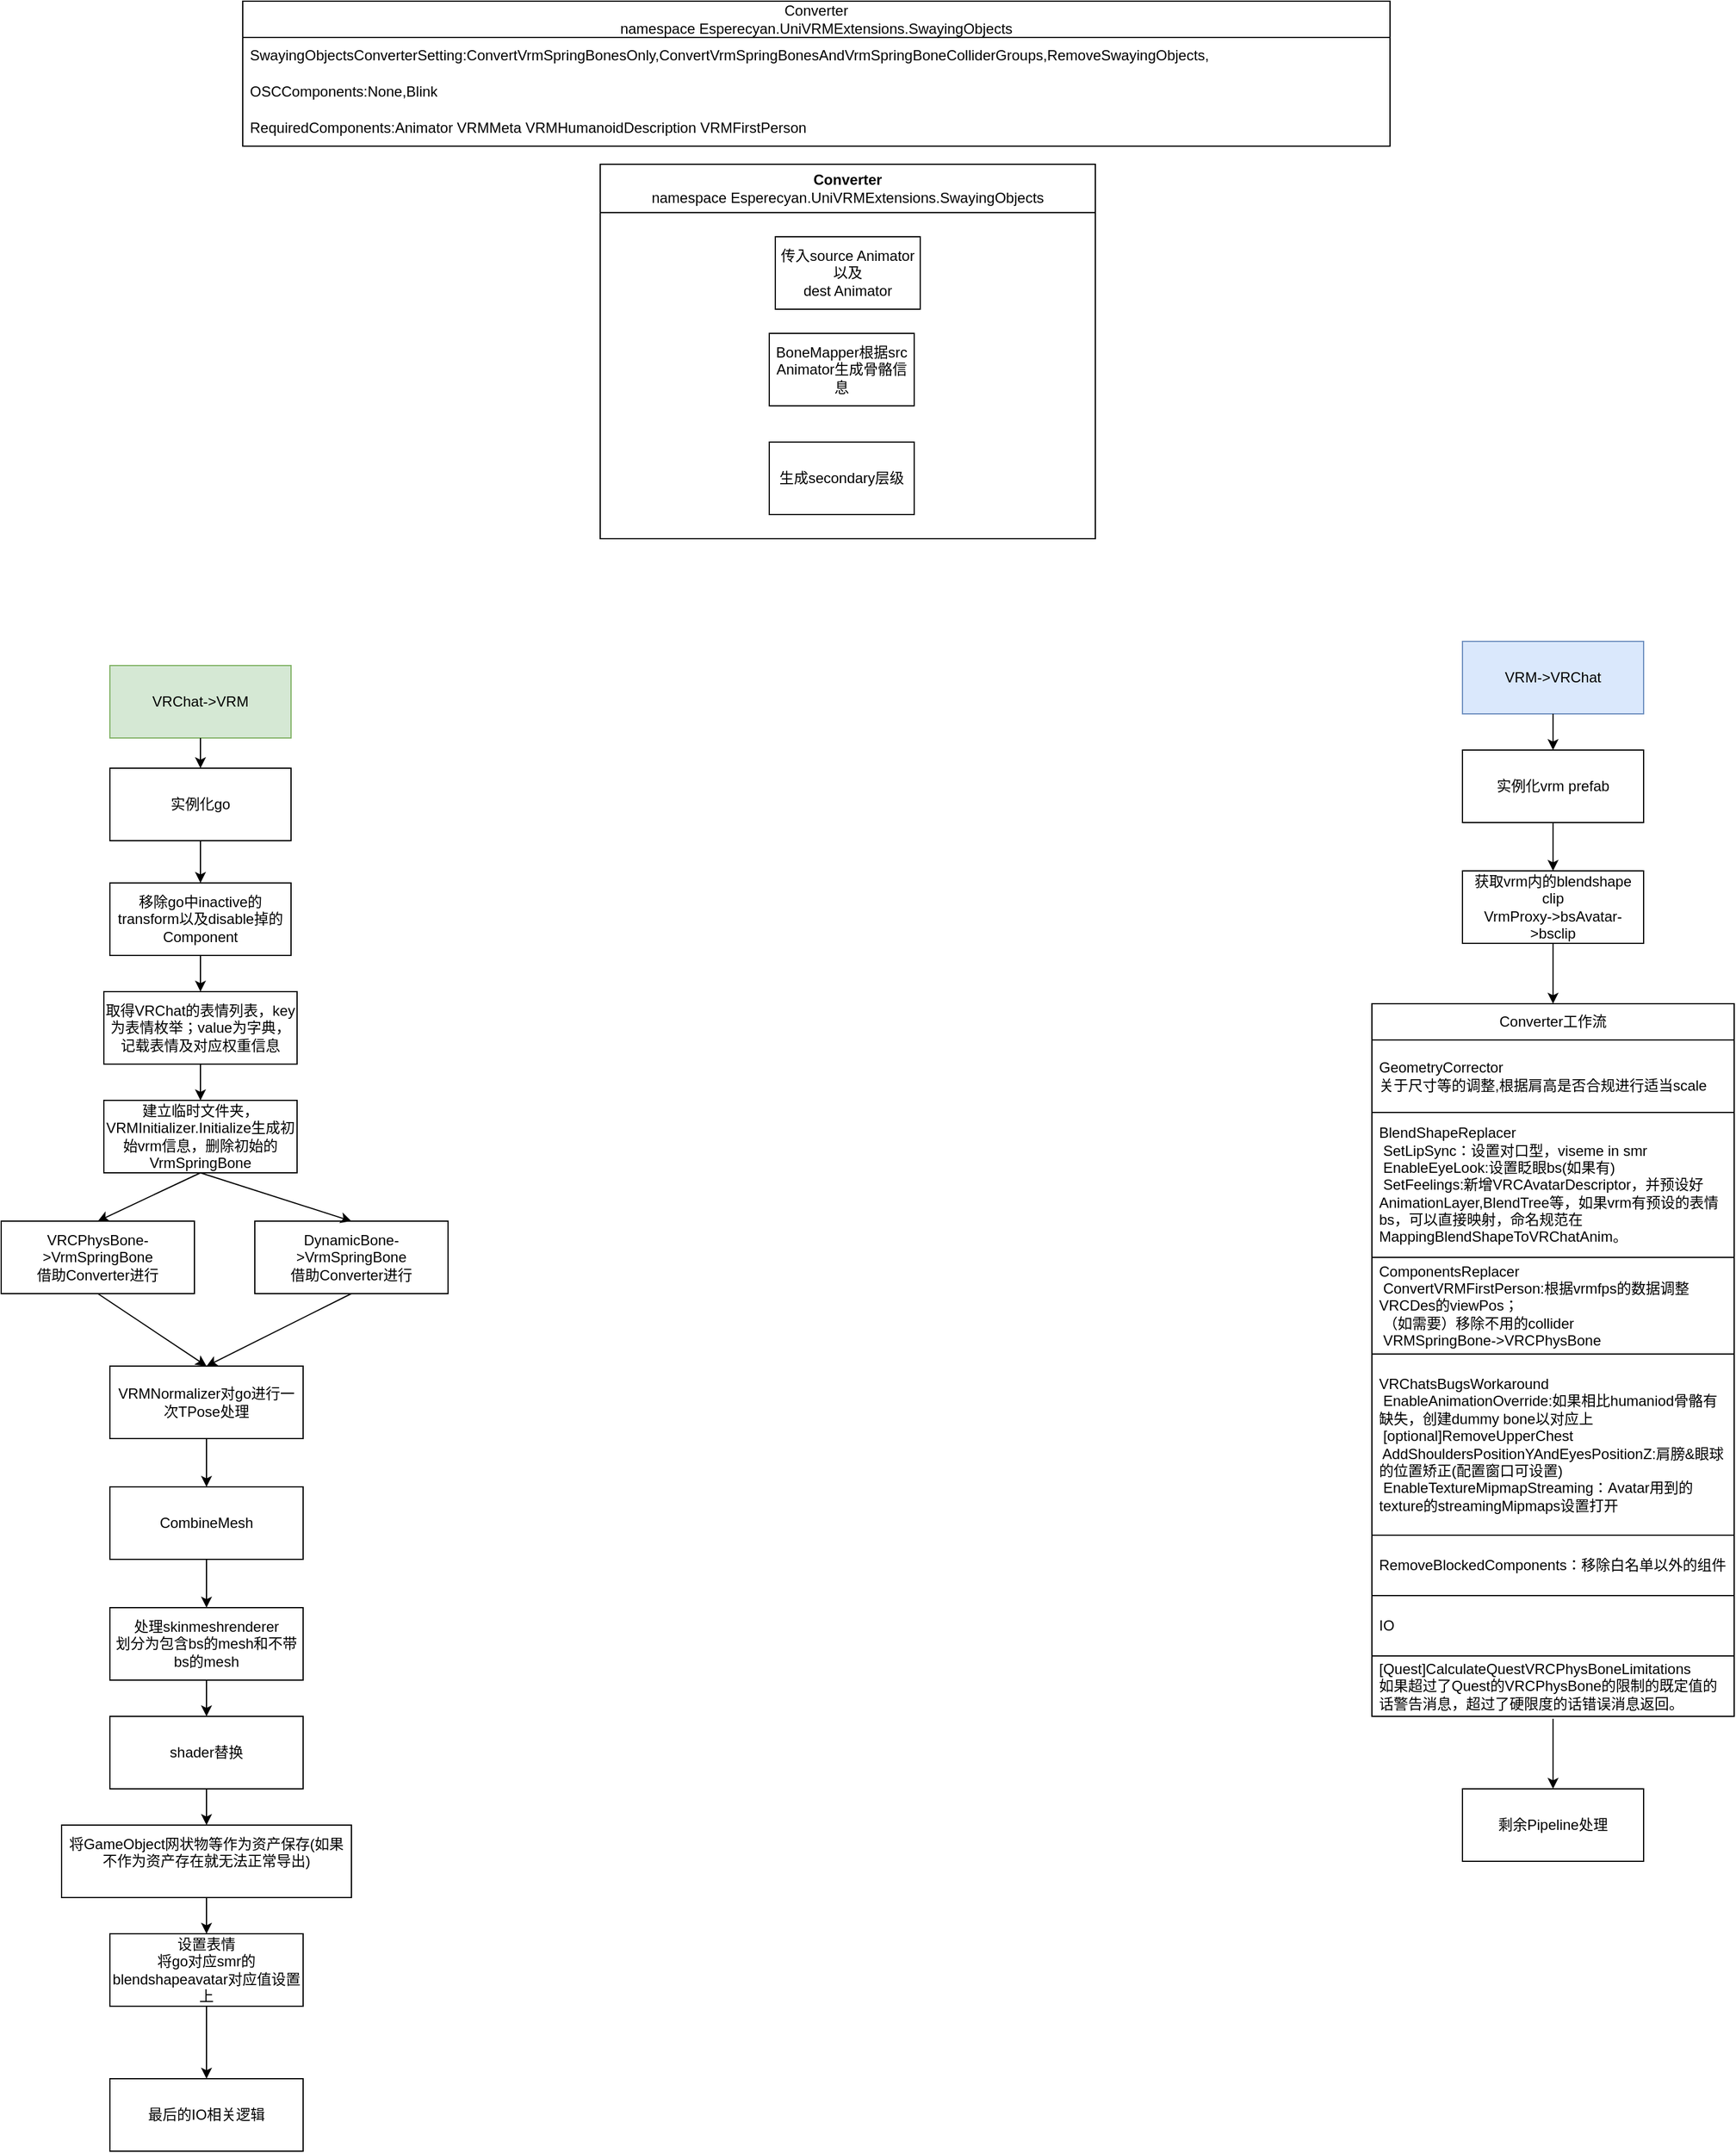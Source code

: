 <mxfile version="21.0.4" type="github">
  <diagram name="第 1 页" id="K05jFmEpUa6yexNYUmjU">
    <mxGraphModel dx="2390" dy="2496" grid="1" gridSize="10" guides="1" tooltips="1" connect="1" arrows="1" fold="1" page="1" pageScale="1" pageWidth="827" pageHeight="1169" math="0" shadow="0">
      <root>
        <mxCell id="0" />
        <mxCell id="1" parent="0" />
        <mxCell id="cSzgPnBqxu63beRPkphZ-10" value="VRChat-&amp;gt;VRM" style="rounded=0;whiteSpace=wrap;html=1;fillColor=#d5e8d4;strokeColor=#82b366;" vertex="1" parent="1">
          <mxGeometry x="150" y="500" width="150" height="60" as="geometry" />
        </mxCell>
        <mxCell id="cSzgPnBqxu63beRPkphZ-11" value="实例化go" style="rounded=0;whiteSpace=wrap;html=1;" vertex="1" parent="1">
          <mxGeometry x="150" y="585" width="150" height="60" as="geometry" />
        </mxCell>
        <mxCell id="cSzgPnBqxu63beRPkphZ-12" value="移除go中inactive的transform以及disable掉的Component" style="rounded=0;whiteSpace=wrap;html=1;" vertex="1" parent="1">
          <mxGeometry x="150" y="680" width="150" height="60" as="geometry" />
        </mxCell>
        <mxCell id="cSzgPnBqxu63beRPkphZ-13" value="取得VRChat的表情列表，key为表情枚举；value为字典，记载表情及对应权重信息" style="whiteSpace=wrap;html=1;" vertex="1" parent="1">
          <mxGeometry x="145" y="770" width="160" height="60" as="geometry" />
        </mxCell>
        <mxCell id="cSzgPnBqxu63beRPkphZ-14" value="建立临时文件夹，&lt;br&gt;VRMInitializer.Initialize生成初始vrm信息，删除初始的VrmSpringBone" style="whiteSpace=wrap;html=1;" vertex="1" parent="1">
          <mxGeometry x="145" y="860" width="160" height="60" as="geometry" />
        </mxCell>
        <mxCell id="cSzgPnBqxu63beRPkphZ-15" value="VRCPhysBone-&amp;gt;VrmSpringBone&lt;br&gt;借助Converter进行" style="whiteSpace=wrap;html=1;" vertex="1" parent="1">
          <mxGeometry x="60" y="960" width="160" height="60" as="geometry" />
        </mxCell>
        <mxCell id="cSzgPnBqxu63beRPkphZ-21" value="Converter&lt;br&gt;namespace Esperecyan.UniVRMExtensions.SwayingObjects" style="swimlane;fontStyle=0;childLayout=stackLayout;horizontal=1;startSize=30;horizontalStack=0;resizeParent=1;resizeParentMax=0;resizeLast=0;collapsible=1;marginBottom=0;whiteSpace=wrap;html=1;" vertex="1" parent="1">
          <mxGeometry x="260" y="-50" width="950" height="120" as="geometry" />
        </mxCell>
        <mxCell id="cSzgPnBqxu63beRPkphZ-22" value="SwayingObjectsConverterSetting:ConvertVrmSpringBonesOnly,ConvertVrmSpringBonesAndVrmSpringBoneColliderGroups,RemoveSwayingObjects," style="text;strokeColor=none;fillColor=none;align=left;verticalAlign=middle;spacingLeft=4;spacingRight=4;overflow=hidden;points=[[0,0.5],[1,0.5]];portConstraint=eastwest;rotatable=0;whiteSpace=wrap;html=1;" vertex="1" parent="cSzgPnBqxu63beRPkphZ-21">
          <mxGeometry y="30" width="950" height="30" as="geometry" />
        </mxCell>
        <mxCell id="cSzgPnBqxu63beRPkphZ-23" value="OSCComponents:None,Blink" style="text;strokeColor=none;fillColor=none;align=left;verticalAlign=middle;spacingLeft=4;spacingRight=4;overflow=hidden;points=[[0,0.5],[1,0.5]];portConstraint=eastwest;rotatable=0;whiteSpace=wrap;html=1;" vertex="1" parent="cSzgPnBqxu63beRPkphZ-21">
          <mxGeometry y="60" width="950" height="30" as="geometry" />
        </mxCell>
        <mxCell id="cSzgPnBqxu63beRPkphZ-24" value="RequiredComponents:Animator VRMMeta VRMHumanoidDescription VRMFirstPerson" style="text;strokeColor=none;fillColor=none;align=left;verticalAlign=middle;spacingLeft=4;spacingRight=4;overflow=hidden;points=[[0,0.5],[1,0.5]];portConstraint=eastwest;rotatable=0;whiteSpace=wrap;html=1;" vertex="1" parent="cSzgPnBqxu63beRPkphZ-21">
          <mxGeometry y="90" width="950" height="30" as="geometry" />
        </mxCell>
        <mxCell id="cSzgPnBqxu63beRPkphZ-25" value="Converter&lt;br style=&quot;border-color: var(--border-color); font-weight: 400;&quot;&gt;&lt;span style=&quot;font-weight: 400;&quot;&gt;namespace Esperecyan.UniVRMExtensions.SwayingObjects&lt;/span&gt;" style="swimlane;whiteSpace=wrap;html=1;startSize=40;" vertex="1" parent="1">
          <mxGeometry x="556" y="85" width="410" height="310" as="geometry" />
        </mxCell>
        <mxCell id="cSzgPnBqxu63beRPkphZ-26" value="传入source Animator&lt;br&gt;以及&lt;br&gt;dest Animator" style="rounded=0;whiteSpace=wrap;html=1;" vertex="1" parent="cSzgPnBqxu63beRPkphZ-25">
          <mxGeometry x="145" y="60" width="120" height="60" as="geometry" />
        </mxCell>
        <mxCell id="cSzgPnBqxu63beRPkphZ-27" value="BoneMapper根据src Animator生成骨骼信息" style="rounded=0;whiteSpace=wrap;html=1;" vertex="1" parent="cSzgPnBqxu63beRPkphZ-25">
          <mxGeometry x="140" y="140" width="120" height="60" as="geometry" />
        </mxCell>
        <mxCell id="cSzgPnBqxu63beRPkphZ-28" value="生成secondary层级" style="rounded=0;whiteSpace=wrap;html=1;" vertex="1" parent="cSzgPnBqxu63beRPkphZ-25">
          <mxGeometry x="140" y="230" width="120" height="60" as="geometry" />
        </mxCell>
        <mxCell id="cSzgPnBqxu63beRPkphZ-29" value="DynamicBone-&amp;gt;VrmSpringBone&lt;br&gt;借助Converter进行" style="whiteSpace=wrap;html=1;" vertex="1" parent="1">
          <mxGeometry x="270" y="960" width="160" height="60" as="geometry" />
        </mxCell>
        <mxCell id="cSzgPnBqxu63beRPkphZ-30" value="VRMNormalizer对go进行一次TPose处理" style="whiteSpace=wrap;html=1;" vertex="1" parent="1">
          <mxGeometry x="150" y="1080" width="160" height="60" as="geometry" />
        </mxCell>
        <mxCell id="cSzgPnBqxu63beRPkphZ-31" value="CombineMesh" style="whiteSpace=wrap;html=1;" vertex="1" parent="1">
          <mxGeometry x="150" y="1180" width="160" height="60" as="geometry" />
        </mxCell>
        <mxCell id="cSzgPnBqxu63beRPkphZ-34" value="处理skinmeshrenderer&lt;br&gt;划分为包含bs的mesh和不带bs的mesh" style="whiteSpace=wrap;html=1;" vertex="1" parent="1">
          <mxGeometry x="150" y="1280" width="160" height="60" as="geometry" />
        </mxCell>
        <mxCell id="cSzgPnBqxu63beRPkphZ-35" value="shader替换" style="whiteSpace=wrap;html=1;" vertex="1" parent="1">
          <mxGeometry x="150" y="1370" width="160" height="60" as="geometry" />
        </mxCell>
        <mxCell id="cSzgPnBqxu63beRPkphZ-36" value="&lt;div&gt;将GameObject网状物等作为资产保存(如果不作为资产存在就无法正常导出)&lt;/div&gt;&lt;div&gt;&lt;br&gt;&lt;/div&gt;" style="whiteSpace=wrap;html=1;" vertex="1" parent="1">
          <mxGeometry x="110" y="1460" width="240" height="60" as="geometry" />
        </mxCell>
        <mxCell id="cSzgPnBqxu63beRPkphZ-37" value="设置表情&lt;br&gt;将go对应smr的blendshapeavatar对应值设置上" style="whiteSpace=wrap;html=1;" vertex="1" parent="1">
          <mxGeometry x="150" y="1550" width="160" height="60" as="geometry" />
        </mxCell>
        <mxCell id="cSzgPnBqxu63beRPkphZ-38" value="最后的IO相关逻辑" style="whiteSpace=wrap;html=1;" vertex="1" parent="1">
          <mxGeometry x="150" y="1670" width="160" height="60" as="geometry" />
        </mxCell>
        <mxCell id="cSzgPnBqxu63beRPkphZ-39" value="VRM-&amp;gt;VRChat" style="rounded=0;whiteSpace=wrap;html=1;fillColor=#dae8fc;strokeColor=#6c8ebf;" vertex="1" parent="1">
          <mxGeometry x="1270" y="480" width="150" height="60" as="geometry" />
        </mxCell>
        <mxCell id="cSzgPnBqxu63beRPkphZ-40" value="实例化vrm prefab" style="rounded=0;whiteSpace=wrap;html=1;" vertex="1" parent="1">
          <mxGeometry x="1270" y="570" width="150" height="60" as="geometry" />
        </mxCell>
        <mxCell id="cSzgPnBqxu63beRPkphZ-41" value="获取vrm内的blendshape clip&lt;br&gt;VrmProxy-&amp;gt;bsAvatar-&amp;gt;bsclip" style="rounded=0;whiteSpace=wrap;html=1;" vertex="1" parent="1">
          <mxGeometry x="1270" y="670" width="150" height="60" as="geometry" />
        </mxCell>
        <mxCell id="cSzgPnBqxu63beRPkphZ-43" value="Converter工作流" style="swimlane;fontStyle=0;childLayout=stackLayout;horizontal=1;startSize=30;horizontalStack=0;resizeParent=1;resizeParentMax=0;resizeLast=0;collapsible=1;marginBottom=0;whiteSpace=wrap;html=1;" vertex="1" parent="1">
          <mxGeometry x="1195" y="780" width="300" height="590" as="geometry" />
        </mxCell>
        <mxCell id="cSzgPnBqxu63beRPkphZ-44" value="GeometryCorrector&lt;br&gt;关于尺寸等的调整,根据肩高是否合规进行适当scale" style="text;strokeColor=default;fillColor=none;align=left;verticalAlign=middle;spacingLeft=4;spacingRight=4;overflow=hidden;points=[[0,0.5],[1,0.5]];portConstraint=eastwest;rotatable=0;whiteSpace=wrap;html=1;" vertex="1" parent="cSzgPnBqxu63beRPkphZ-43">
          <mxGeometry y="30" width="300" height="60" as="geometry" />
        </mxCell>
        <mxCell id="cSzgPnBqxu63beRPkphZ-45" value="BlendShapeReplacer&lt;br&gt;&lt;span style=&quot;&quot;&gt;	&lt;/span&gt;&lt;span style=&quot;white-space: pre;&quot;&gt;	&lt;/span&gt;SetLipSync：设置对口型，viseme in smr&lt;br&gt;&lt;span style=&quot;white-space: pre;&quot;&gt;	&lt;/span&gt;EnableEyeLook:设置眨眼bs(如果有)&lt;br&gt;&lt;span style=&quot;white-space: pre;&quot;&gt;	&lt;/span&gt;SetFeelings:新增VRCAvatarDescriptor，并预设好AnimationLayer,BlendTree等，如果vrm有预设的表情bs，可以直接映射，命名规范在MappingBlendShapeToVRChatAnim。&lt;br&gt;" style="text;strokeColor=default;fillColor=none;align=left;verticalAlign=middle;spacingLeft=4;spacingRight=4;overflow=hidden;points=[[0,0.5],[1,0.5]];portConstraint=eastwest;rotatable=0;whiteSpace=wrap;html=1;" vertex="1" parent="cSzgPnBqxu63beRPkphZ-43">
          <mxGeometry y="90" width="300" height="120" as="geometry" />
        </mxCell>
        <mxCell id="cSzgPnBqxu63beRPkphZ-46" value="ComponentsReplacer&lt;br&gt;&lt;span style=&quot;&quot;&gt;	&lt;/span&gt;&lt;span style=&quot;white-space: pre;&quot;&gt;	&lt;/span&gt;ConvertVRMFirstPerson:根据vrmfps的数据调整VRCDes的viewPos；&lt;br&gt;&lt;span style=&quot;white-space: pre;&quot;&gt;	&lt;/span&gt;（如需要）移除不用的collider&lt;br&gt;&lt;span style=&quot;white-space: pre;&quot;&gt;	&lt;/span&gt;VRMSpringBone-&amp;gt;VRCPhysBone" style="text;strokeColor=default;fillColor=none;align=left;verticalAlign=middle;spacingLeft=4;spacingRight=4;overflow=hidden;points=[[0,0.5],[1,0.5]];portConstraint=eastwest;rotatable=0;whiteSpace=wrap;html=1;" vertex="1" parent="cSzgPnBqxu63beRPkphZ-43">
          <mxGeometry y="210" width="300" height="80" as="geometry" />
        </mxCell>
        <mxCell id="cSzgPnBqxu63beRPkphZ-47" value="VRChatsBugsWorkaround&lt;br&gt;&lt;span style=&quot;&quot;&gt;	&lt;/span&gt;&lt;span style=&quot;white-space: pre;&quot;&gt;	&lt;/span&gt;EnableAnimationOverride:如果相比humaniod骨骼有缺失，创建dummy bone以对应上&lt;br&gt;&lt;span style=&quot;&quot;&gt;	&lt;/span&gt;&lt;span style=&quot;&quot;&gt;	&lt;/span&gt;&lt;span style=&quot;&quot;&gt;	&lt;/span&gt;&lt;span style=&quot;white-space: pre;&quot;&gt;	&lt;/span&gt;[optional]RemoveUpperChest&lt;br&gt;&lt;span style=&quot;&quot;&gt;	&lt;/span&gt;&lt;span style=&quot;&quot;&gt;	&lt;/span&gt;&lt;span style=&quot;white-space: pre;&quot;&gt;	&lt;/span&gt;AddShouldersPositionYAndEyesPositionZ:肩膀&amp;amp;眼球的位置矫正(配置窗口可设置)&lt;br&gt;&lt;span style=&quot;white-space: pre;&quot;&gt;	&lt;/span&gt;EnableTextureMipmapStreaming：Avatar用到的texture的streamingMipmaps设置打开" style="text;strokeColor=default;fillColor=none;align=left;verticalAlign=middle;spacingLeft=4;spacingRight=4;overflow=hidden;points=[[0,0.5],[1,0.5]];portConstraint=eastwest;rotatable=0;whiteSpace=wrap;html=1;" vertex="1" parent="cSzgPnBqxu63beRPkphZ-43">
          <mxGeometry y="290" width="300" height="150" as="geometry" />
        </mxCell>
        <mxCell id="cSzgPnBqxu63beRPkphZ-49" value="RemoveBlockedComponents：移除白名单以外的组件" style="text;strokeColor=default;fillColor=none;align=left;verticalAlign=middle;spacingLeft=4;spacingRight=4;overflow=hidden;points=[[0,0.5],[1,0.5]];portConstraint=eastwest;rotatable=0;whiteSpace=wrap;html=1;" vertex="1" parent="cSzgPnBqxu63beRPkphZ-43">
          <mxGeometry y="440" width="300" height="50" as="geometry" />
        </mxCell>
        <mxCell id="cSzgPnBqxu63beRPkphZ-50" value="IO" style="text;strokeColor=default;fillColor=none;align=left;verticalAlign=middle;spacingLeft=4;spacingRight=4;overflow=hidden;points=[[0,0.5],[1,0.5]];portConstraint=eastwest;rotatable=0;whiteSpace=wrap;html=1;" vertex="1" parent="cSzgPnBqxu63beRPkphZ-43">
          <mxGeometry y="490" width="300" height="50" as="geometry" />
        </mxCell>
        <mxCell id="cSzgPnBqxu63beRPkphZ-51" value="[Quest]CalculateQuestVRCPhysBoneLimitations&lt;br&gt;如果超过了Quest的VRCPhysBone的限制的既定值的话警告消息，超过了硬限度的话错误消息返回。" style="text;strokeColor=default;fillColor=none;align=left;verticalAlign=middle;spacingLeft=4;spacingRight=4;overflow=hidden;points=[[0,0.5],[1,0.5]];portConstraint=eastwest;rotatable=0;whiteSpace=wrap;html=1;" vertex="1" parent="cSzgPnBqxu63beRPkphZ-43">
          <mxGeometry y="540" width="300" height="50" as="geometry" />
        </mxCell>
        <mxCell id="cSzgPnBqxu63beRPkphZ-52" value="剩余Pipeline处理" style="rounded=0;whiteSpace=wrap;html=1;" vertex="1" parent="1">
          <mxGeometry x="1270" y="1430" width="150" height="60" as="geometry" />
        </mxCell>
        <mxCell id="cSzgPnBqxu63beRPkphZ-53" value="" style="endArrow=classic;html=1;rounded=0;exitX=0.5;exitY=1;exitDx=0;exitDy=0;entryX=0.5;entryY=0;entryDx=0;entryDy=0;" edge="1" parent="1" source="cSzgPnBqxu63beRPkphZ-39" target="cSzgPnBqxu63beRPkphZ-40">
          <mxGeometry width="50" height="50" relative="1" as="geometry">
            <mxPoint x="1530" y="450" as="sourcePoint" />
            <mxPoint x="1580" y="400" as="targetPoint" />
          </mxGeometry>
        </mxCell>
        <mxCell id="cSzgPnBqxu63beRPkphZ-54" value="" style="endArrow=classic;html=1;rounded=0;exitX=0.5;exitY=1;exitDx=0;exitDy=0;entryX=0.5;entryY=0;entryDx=0;entryDy=0;" edge="1" parent="1" source="cSzgPnBqxu63beRPkphZ-40" target="cSzgPnBqxu63beRPkphZ-41">
          <mxGeometry width="50" height="50" relative="1" as="geometry">
            <mxPoint x="1355" y="550" as="sourcePoint" />
            <mxPoint x="1355" y="580" as="targetPoint" />
          </mxGeometry>
        </mxCell>
        <mxCell id="cSzgPnBqxu63beRPkphZ-55" value="" style="endArrow=classic;html=1;rounded=0;exitX=0.5;exitY=1;exitDx=0;exitDy=0;entryX=0.5;entryY=0;entryDx=0;entryDy=0;" edge="1" parent="1" source="cSzgPnBqxu63beRPkphZ-41" target="cSzgPnBqxu63beRPkphZ-43">
          <mxGeometry width="50" height="50" relative="1" as="geometry">
            <mxPoint x="1355" y="640" as="sourcePoint" />
            <mxPoint x="1355" y="680" as="targetPoint" />
          </mxGeometry>
        </mxCell>
        <mxCell id="cSzgPnBqxu63beRPkphZ-56" value="" style="endArrow=classic;html=1;rounded=0;exitX=0.5;exitY=1.04;exitDx=0;exitDy=0;entryX=0.5;entryY=0;entryDx=0;entryDy=0;exitPerimeter=0;" edge="1" parent="1" source="cSzgPnBqxu63beRPkphZ-51" target="cSzgPnBqxu63beRPkphZ-52">
          <mxGeometry width="50" height="50" relative="1" as="geometry">
            <mxPoint x="1355" y="740" as="sourcePoint" />
            <mxPoint x="1355" y="790" as="targetPoint" />
          </mxGeometry>
        </mxCell>
        <mxCell id="cSzgPnBqxu63beRPkphZ-57" value="" style="endArrow=classic;html=1;rounded=0;exitX=0.5;exitY=1;exitDx=0;exitDy=0;entryX=0.5;entryY=0;entryDx=0;entryDy=0;" edge="1" parent="1" source="cSzgPnBqxu63beRPkphZ-10" target="cSzgPnBqxu63beRPkphZ-11">
          <mxGeometry width="50" height="50" relative="1" as="geometry">
            <mxPoint x="490" y="610" as="sourcePoint" />
            <mxPoint x="540" y="560" as="targetPoint" />
          </mxGeometry>
        </mxCell>
        <mxCell id="cSzgPnBqxu63beRPkphZ-58" value="" style="endArrow=classic;html=1;rounded=0;entryX=0.5;entryY=0;entryDx=0;entryDy=0;exitX=0.5;exitY=1;exitDx=0;exitDy=0;" edge="1" parent="1" source="cSzgPnBqxu63beRPkphZ-11" target="cSzgPnBqxu63beRPkphZ-12">
          <mxGeometry width="50" height="50" relative="1" as="geometry">
            <mxPoint x="225" y="640" as="sourcePoint" />
            <mxPoint x="220" y="670" as="targetPoint" />
          </mxGeometry>
        </mxCell>
        <mxCell id="cSzgPnBqxu63beRPkphZ-59" value="" style="endArrow=classic;html=1;rounded=0;entryX=0.5;entryY=0;entryDx=0;entryDy=0;exitX=0.5;exitY=1;exitDx=0;exitDy=0;" edge="1" parent="1" source="cSzgPnBqxu63beRPkphZ-12" target="cSzgPnBqxu63beRPkphZ-13">
          <mxGeometry width="50" height="50" relative="1" as="geometry">
            <mxPoint x="230" y="740" as="sourcePoint" />
            <mxPoint x="235" y="690" as="targetPoint" />
          </mxGeometry>
        </mxCell>
        <mxCell id="cSzgPnBqxu63beRPkphZ-60" value="" style="endArrow=classic;html=1;rounded=0;entryX=0.5;entryY=0;entryDx=0;entryDy=0;exitX=0.5;exitY=1;exitDx=0;exitDy=0;" edge="1" parent="1" source="cSzgPnBqxu63beRPkphZ-13" target="cSzgPnBqxu63beRPkphZ-14">
          <mxGeometry width="50" height="50" relative="1" as="geometry">
            <mxPoint x="235" y="750" as="sourcePoint" />
            <mxPoint x="235" y="780" as="targetPoint" />
          </mxGeometry>
        </mxCell>
        <mxCell id="cSzgPnBqxu63beRPkphZ-62" value="" style="endArrow=classic;html=1;rounded=0;entryX=0.5;entryY=0;entryDx=0;entryDy=0;exitX=0.5;exitY=1;exitDx=0;exitDy=0;" edge="1" parent="1" source="cSzgPnBqxu63beRPkphZ-14" target="cSzgPnBqxu63beRPkphZ-15">
          <mxGeometry width="50" height="50" relative="1" as="geometry">
            <mxPoint x="235" y="840" as="sourcePoint" />
            <mxPoint x="235" y="870" as="targetPoint" />
          </mxGeometry>
        </mxCell>
        <mxCell id="cSzgPnBqxu63beRPkphZ-63" value="" style="endArrow=classic;html=1;rounded=0;entryX=0.5;entryY=0;entryDx=0;entryDy=0;exitX=0.5;exitY=1;exitDx=0;exitDy=0;" edge="1" parent="1" source="cSzgPnBqxu63beRPkphZ-14" target="cSzgPnBqxu63beRPkphZ-29">
          <mxGeometry width="50" height="50" relative="1" as="geometry">
            <mxPoint x="235" y="930" as="sourcePoint" />
            <mxPoint x="150" y="970" as="targetPoint" />
          </mxGeometry>
        </mxCell>
        <mxCell id="cSzgPnBqxu63beRPkphZ-64" value="" style="endArrow=classic;html=1;rounded=0;exitX=0.5;exitY=1;exitDx=0;exitDy=0;entryX=0.5;entryY=0;entryDx=0;entryDy=0;" edge="1" parent="1" source="cSzgPnBqxu63beRPkphZ-15" target="cSzgPnBqxu63beRPkphZ-30">
          <mxGeometry width="50" height="50" relative="1" as="geometry">
            <mxPoint x="235" y="930" as="sourcePoint" />
            <mxPoint x="150" y="970" as="targetPoint" />
          </mxGeometry>
        </mxCell>
        <mxCell id="cSzgPnBqxu63beRPkphZ-65" value="" style="endArrow=classic;html=1;rounded=0;exitX=0.5;exitY=1;exitDx=0;exitDy=0;entryX=0.5;entryY=0;entryDx=0;entryDy=0;" edge="1" parent="1" source="cSzgPnBqxu63beRPkphZ-29" target="cSzgPnBqxu63beRPkphZ-30">
          <mxGeometry width="50" height="50" relative="1" as="geometry">
            <mxPoint x="150" y="1030" as="sourcePoint" />
            <mxPoint x="240" y="1080" as="targetPoint" />
          </mxGeometry>
        </mxCell>
        <mxCell id="cSzgPnBqxu63beRPkphZ-66" value="" style="endArrow=classic;html=1;rounded=0;exitX=0.5;exitY=1;exitDx=0;exitDy=0;entryX=0.5;entryY=0;entryDx=0;entryDy=0;" edge="1" parent="1" source="cSzgPnBqxu63beRPkphZ-30" target="cSzgPnBqxu63beRPkphZ-31">
          <mxGeometry width="50" height="50" relative="1" as="geometry">
            <mxPoint x="360" y="1030" as="sourcePoint" />
            <mxPoint x="240" y="1090" as="targetPoint" />
          </mxGeometry>
        </mxCell>
        <mxCell id="cSzgPnBqxu63beRPkphZ-67" value="" style="endArrow=classic;html=1;rounded=0;exitX=0.5;exitY=1;exitDx=0;exitDy=0;entryX=0.5;entryY=0;entryDx=0;entryDy=0;" edge="1" parent="1" source="cSzgPnBqxu63beRPkphZ-31" target="cSzgPnBqxu63beRPkphZ-34">
          <mxGeometry width="50" height="50" relative="1" as="geometry">
            <mxPoint x="240" y="1150" as="sourcePoint" />
            <mxPoint x="240" y="1190" as="targetPoint" />
          </mxGeometry>
        </mxCell>
        <mxCell id="cSzgPnBqxu63beRPkphZ-68" value="" style="endArrow=classic;html=1;rounded=0;entryX=0.5;entryY=0;entryDx=0;entryDy=0;" edge="1" parent="1" target="cSzgPnBqxu63beRPkphZ-35">
          <mxGeometry width="50" height="50" relative="1" as="geometry">
            <mxPoint x="230" y="1340" as="sourcePoint" />
            <mxPoint x="240" y="1290" as="targetPoint" />
          </mxGeometry>
        </mxCell>
        <mxCell id="cSzgPnBqxu63beRPkphZ-69" value="" style="endArrow=classic;html=1;rounded=0;entryX=0.5;entryY=0;entryDx=0;entryDy=0;exitX=0.5;exitY=1;exitDx=0;exitDy=0;" edge="1" parent="1" source="cSzgPnBqxu63beRPkphZ-35" target="cSzgPnBqxu63beRPkphZ-36">
          <mxGeometry width="50" height="50" relative="1" as="geometry">
            <mxPoint x="240" y="1350" as="sourcePoint" />
            <mxPoint x="240" y="1380" as="targetPoint" />
          </mxGeometry>
        </mxCell>
        <mxCell id="cSzgPnBqxu63beRPkphZ-70" value="" style="endArrow=classic;html=1;rounded=0;entryX=0.5;entryY=0;entryDx=0;entryDy=0;exitX=0.5;exitY=1;exitDx=0;exitDy=0;" edge="1" parent="1" source="cSzgPnBqxu63beRPkphZ-36" target="cSzgPnBqxu63beRPkphZ-37">
          <mxGeometry width="50" height="50" relative="1" as="geometry">
            <mxPoint x="240" y="1440" as="sourcePoint" />
            <mxPoint x="240" y="1470" as="targetPoint" />
          </mxGeometry>
        </mxCell>
        <mxCell id="cSzgPnBqxu63beRPkphZ-71" value="" style="endArrow=classic;html=1;rounded=0;exitX=0.5;exitY=1;exitDx=0;exitDy=0;" edge="1" parent="1" source="cSzgPnBqxu63beRPkphZ-37" target="cSzgPnBqxu63beRPkphZ-38">
          <mxGeometry width="50" height="50" relative="1" as="geometry">
            <mxPoint x="240" y="1530" as="sourcePoint" />
            <mxPoint x="240" y="1560" as="targetPoint" />
          </mxGeometry>
        </mxCell>
      </root>
    </mxGraphModel>
  </diagram>
</mxfile>
